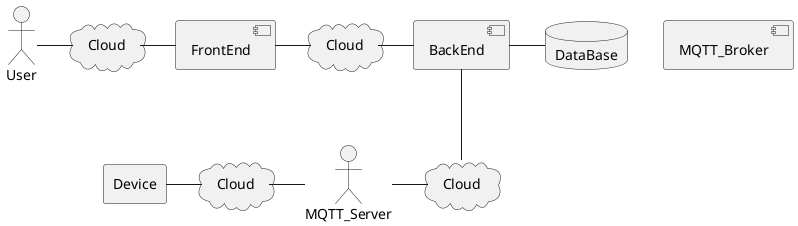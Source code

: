 @startuml
actor User
component FrontEnd
component BackEnd
component MQTT_Broker
database DataBase
cloud Cloud as C1
cloud Cloud as C2
cloud Cloud as C3
cloud Cloud as C4
agent Device

User -right- C1
C1 -right- FrontEnd
FrontEnd -right- C2
C2 -right- BackEnd  
BackEnd -right- DataBase
BackEnd -down- C3
C3 -left- MQTT_Server
MQTT_Server -left- C4
C4 -left- Device
@enduml

